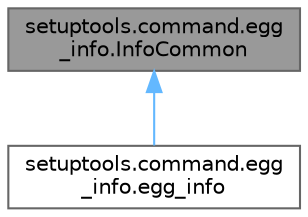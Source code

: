 digraph "setuptools.command.egg_info.InfoCommon"
{
 // LATEX_PDF_SIZE
  bgcolor="transparent";
  edge [fontname=Helvetica,fontsize=10,labelfontname=Helvetica,labelfontsize=10];
  node [fontname=Helvetica,fontsize=10,shape=box,height=0.2,width=0.4];
  Node1 [id="Node000001",label="setuptools.command.egg\l_info.InfoCommon",height=0.2,width=0.4,color="gray40", fillcolor="grey60", style="filled", fontcolor="black",tooltip=" "];
  Node1 -> Node2 [id="edge1_Node000001_Node000002",dir="back",color="steelblue1",style="solid",tooltip=" "];
  Node2 [id="Node000002",label="setuptools.command.egg\l_info.egg_info",height=0.2,width=0.4,color="gray40", fillcolor="white", style="filled",URL="$classsetuptools_1_1command_1_1egg__info_1_1egg__info.html",tooltip=" "];
}

